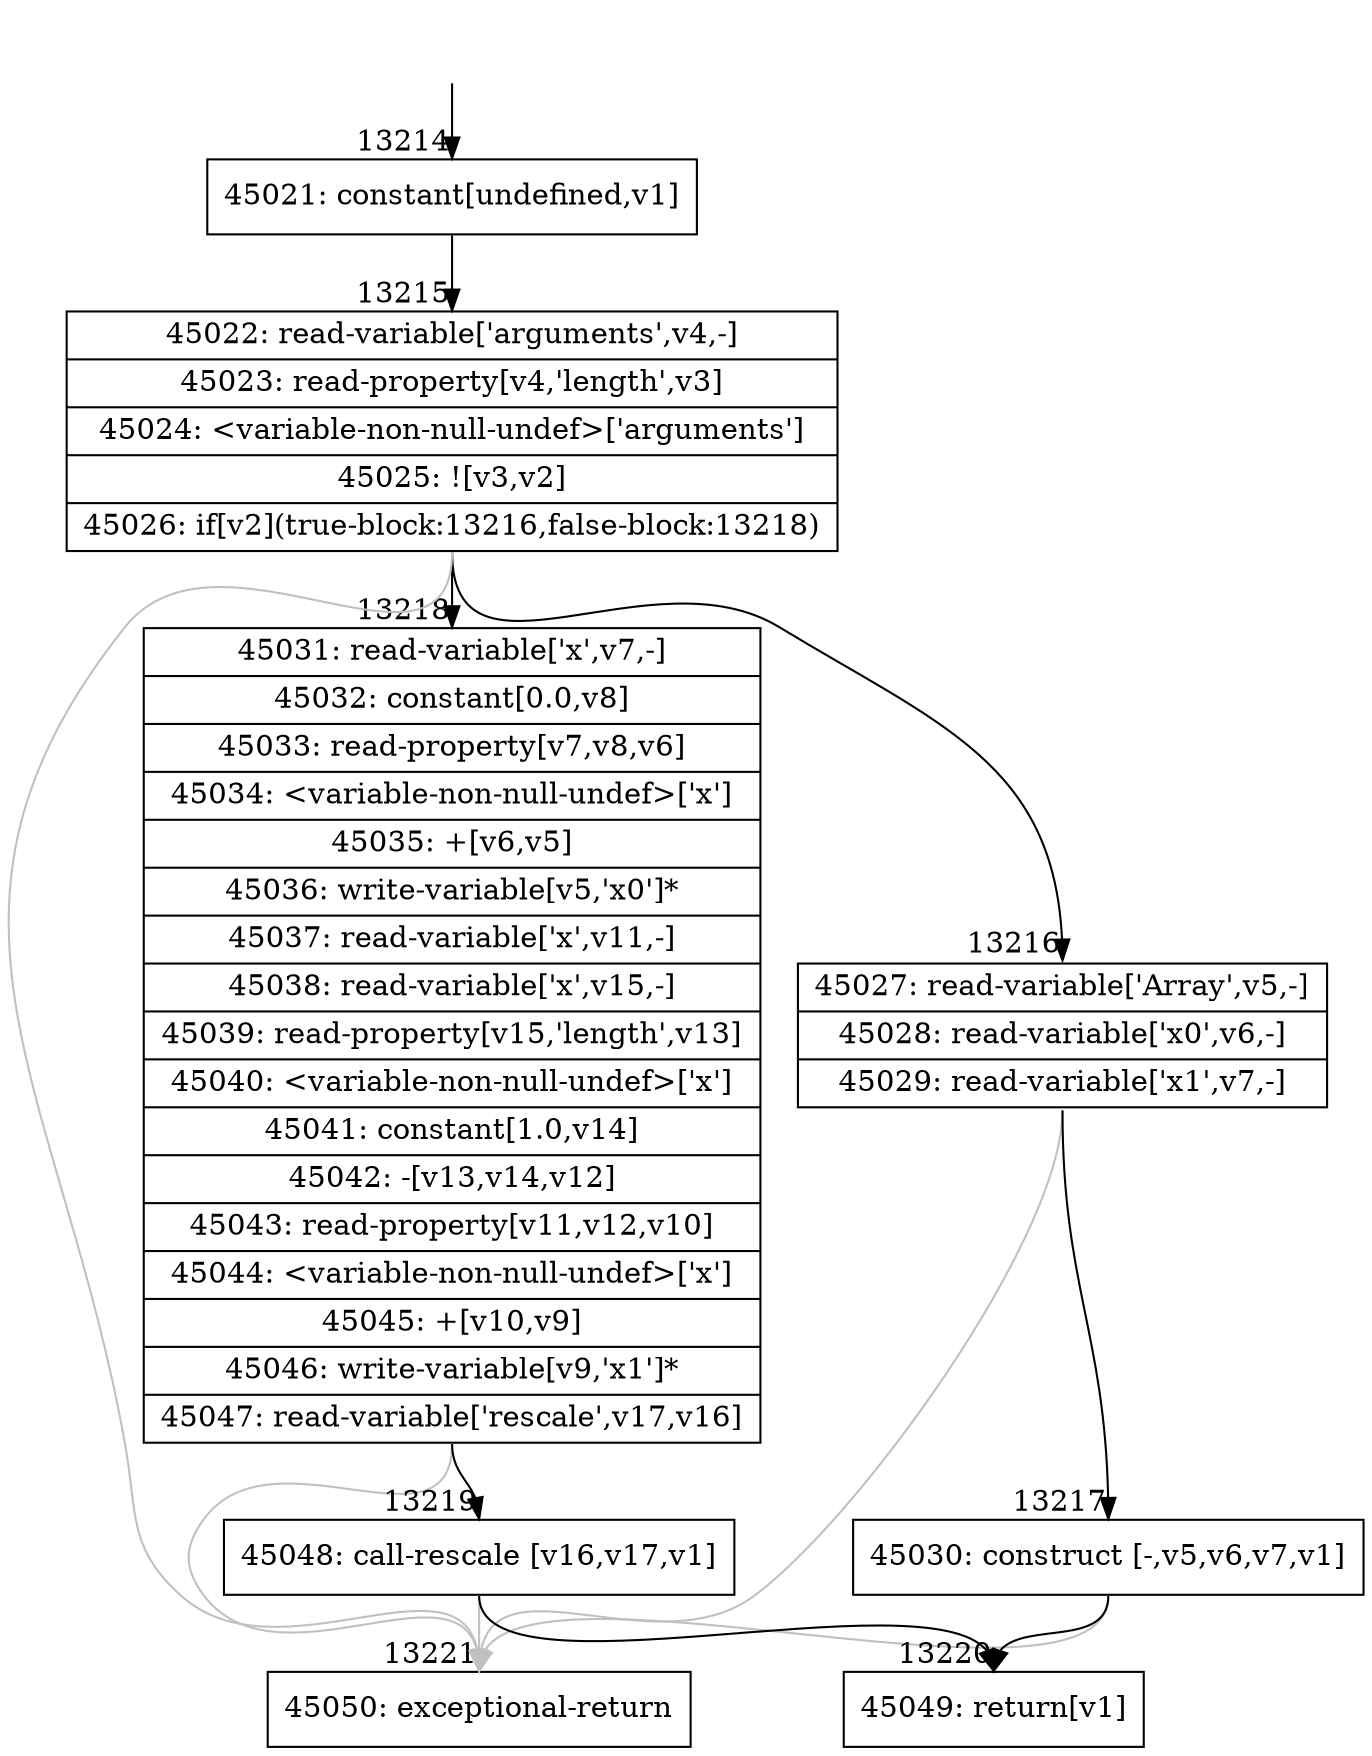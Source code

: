 digraph {
rankdir="TD"
BB_entry1231[shape=none,label=""];
BB_entry1231 -> BB13214 [tailport=s, headport=n, headlabel="    13214"]
BB13214 [shape=record label="{45021: constant[undefined,v1]}" ] 
BB13214 -> BB13215 [tailport=s, headport=n, headlabel="      13215"]
BB13215 [shape=record label="{45022: read-variable['arguments',v4,-]|45023: read-property[v4,'length',v3]|45024: \<variable-non-null-undef\>['arguments']|45025: ![v3,v2]|45026: if[v2](true-block:13216,false-block:13218)}" ] 
BB13215 -> BB13216 [tailport=s, headport=n, headlabel="      13216"]
BB13215 -> BB13218 [tailport=s, headport=n, headlabel="      13218"]
BB13215 -> BB13221 [tailport=s, headport=n, color=gray, headlabel="      13221"]
BB13216 [shape=record label="{45027: read-variable['Array',v5,-]|45028: read-variable['x0',v6,-]|45029: read-variable['x1',v7,-]}" ] 
BB13216 -> BB13217 [tailport=s, headport=n, headlabel="      13217"]
BB13216 -> BB13221 [tailport=s, headport=n, color=gray]
BB13217 [shape=record label="{45030: construct [-,v5,v6,v7,v1]}" ] 
BB13217 -> BB13220 [tailport=s, headport=n, headlabel="      13220"]
BB13217 -> BB13221 [tailport=s, headport=n, color=gray]
BB13218 [shape=record label="{45031: read-variable['x',v7,-]|45032: constant[0.0,v8]|45033: read-property[v7,v8,v6]|45034: \<variable-non-null-undef\>['x']|45035: +[v6,v5]|45036: write-variable[v5,'x0']*|45037: read-variable['x',v11,-]|45038: read-variable['x',v15,-]|45039: read-property[v15,'length',v13]|45040: \<variable-non-null-undef\>['x']|45041: constant[1.0,v14]|45042: -[v13,v14,v12]|45043: read-property[v11,v12,v10]|45044: \<variable-non-null-undef\>['x']|45045: +[v10,v9]|45046: write-variable[v9,'x1']*|45047: read-variable['rescale',v17,v16]}" ] 
BB13218 -> BB13219 [tailport=s, headport=n, headlabel="      13219"]
BB13218 -> BB13221 [tailport=s, headport=n, color=gray]
BB13219 [shape=record label="{45048: call-rescale [v16,v17,v1]}" ] 
BB13219 -> BB13220 [tailport=s, headport=n]
BB13219 -> BB13221 [tailport=s, headport=n, color=gray]
BB13220 [shape=record label="{45049: return[v1]}" ] 
BB13221 [shape=record label="{45050: exceptional-return}" ] 
//#$~ 7871
}
